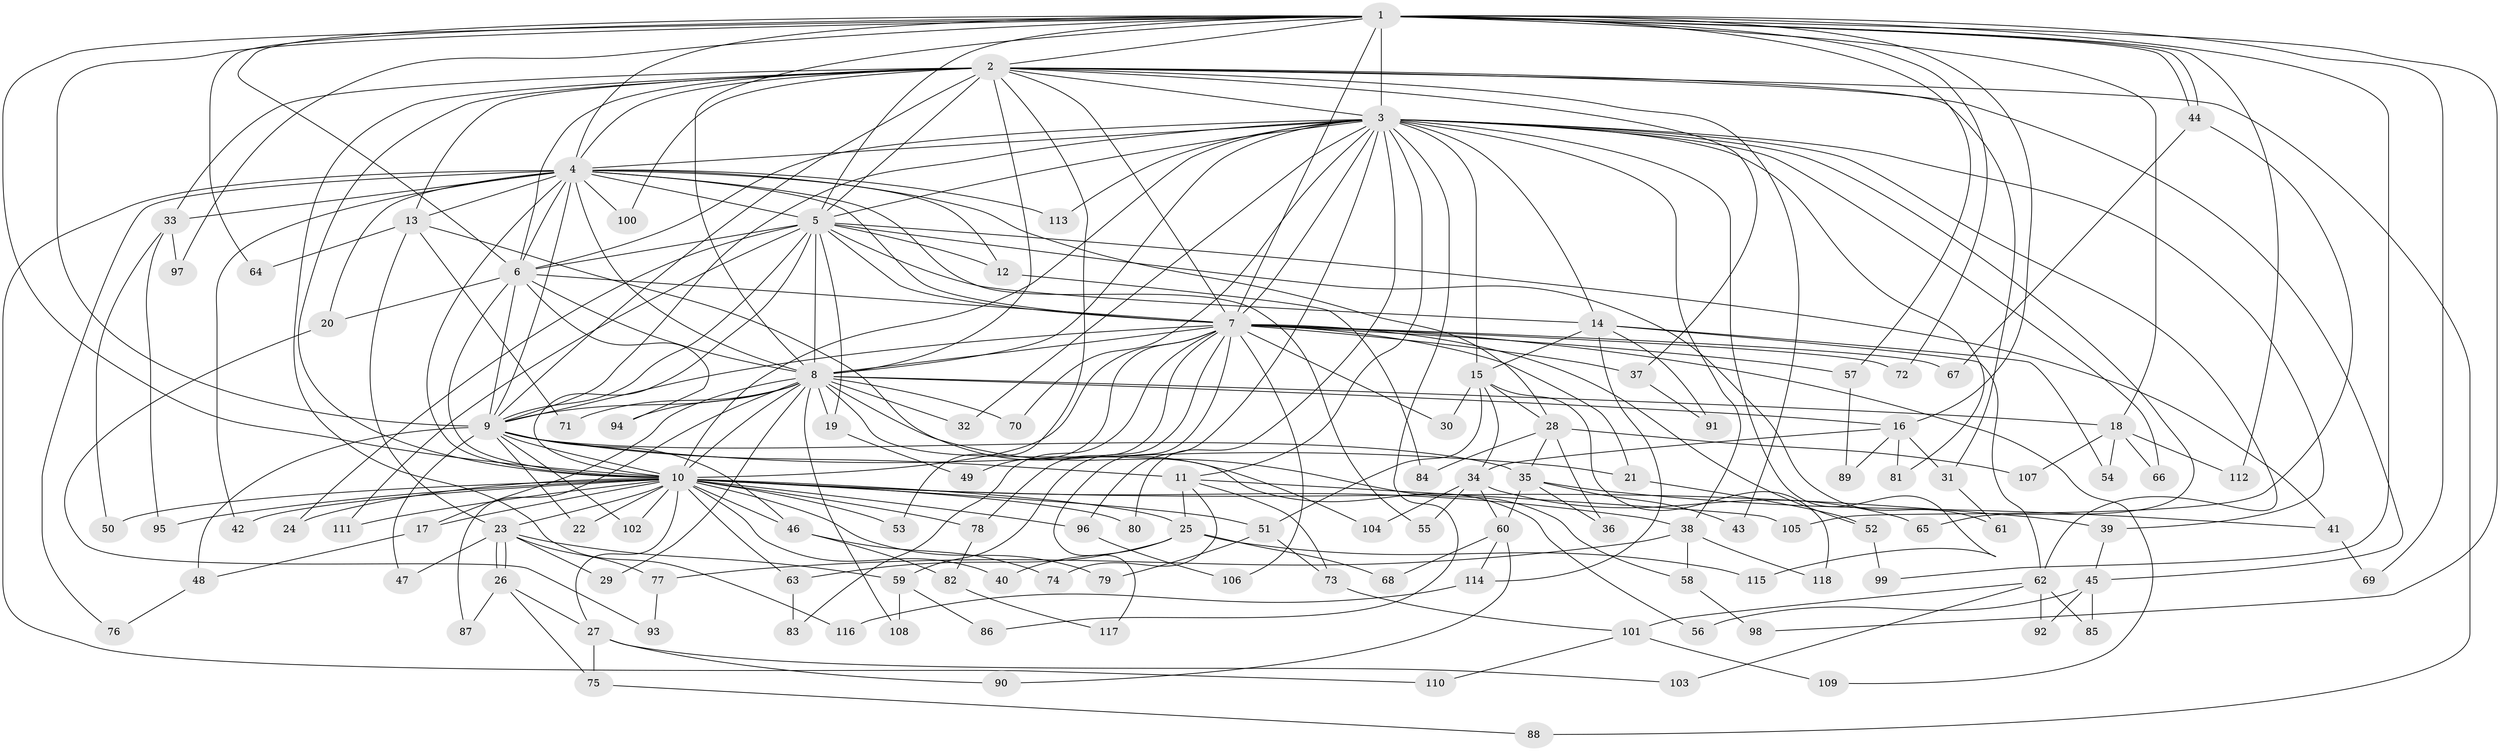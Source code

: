 // Generated by graph-tools (version 1.1) at 2025/43/03/09/25 04:43:41]
// undirected, 118 vertices, 261 edges
graph export_dot {
graph [start="1"]
  node [color=gray90,style=filled];
  1;
  2;
  3;
  4;
  5;
  6;
  7;
  8;
  9;
  10;
  11;
  12;
  13;
  14;
  15;
  16;
  17;
  18;
  19;
  20;
  21;
  22;
  23;
  24;
  25;
  26;
  27;
  28;
  29;
  30;
  31;
  32;
  33;
  34;
  35;
  36;
  37;
  38;
  39;
  40;
  41;
  42;
  43;
  44;
  45;
  46;
  47;
  48;
  49;
  50;
  51;
  52;
  53;
  54;
  55;
  56;
  57;
  58;
  59;
  60;
  61;
  62;
  63;
  64;
  65;
  66;
  67;
  68;
  69;
  70;
  71;
  72;
  73;
  74;
  75;
  76;
  77;
  78;
  79;
  80;
  81;
  82;
  83;
  84;
  85;
  86;
  87;
  88;
  89;
  90;
  91;
  92;
  93;
  94;
  95;
  96;
  97;
  98;
  99;
  100;
  101;
  102;
  103;
  104;
  105;
  106;
  107;
  108;
  109;
  110;
  111;
  112;
  113;
  114;
  115;
  116;
  117;
  118;
  1 -- 2;
  1 -- 3;
  1 -- 4;
  1 -- 5;
  1 -- 6;
  1 -- 7;
  1 -- 8;
  1 -- 9;
  1 -- 10;
  1 -- 16;
  1 -- 18;
  1 -- 44;
  1 -- 44;
  1 -- 57;
  1 -- 64;
  1 -- 69;
  1 -- 72;
  1 -- 97;
  1 -- 98;
  1 -- 99;
  1 -- 112;
  2 -- 3;
  2 -- 4;
  2 -- 5;
  2 -- 6;
  2 -- 7;
  2 -- 8;
  2 -- 9;
  2 -- 10;
  2 -- 13;
  2 -- 31;
  2 -- 33;
  2 -- 37;
  2 -- 43;
  2 -- 45;
  2 -- 53;
  2 -- 88;
  2 -- 100;
  2 -- 116;
  3 -- 4;
  3 -- 5;
  3 -- 6;
  3 -- 7;
  3 -- 8;
  3 -- 9;
  3 -- 10;
  3 -- 11;
  3 -- 14;
  3 -- 15;
  3 -- 32;
  3 -- 38;
  3 -- 39;
  3 -- 62;
  3 -- 65;
  3 -- 66;
  3 -- 70;
  3 -- 80;
  3 -- 81;
  3 -- 86;
  3 -- 96;
  3 -- 113;
  3 -- 115;
  4 -- 5;
  4 -- 6;
  4 -- 7;
  4 -- 8;
  4 -- 9;
  4 -- 10;
  4 -- 12;
  4 -- 13;
  4 -- 20;
  4 -- 28;
  4 -- 33;
  4 -- 42;
  4 -- 55;
  4 -- 76;
  4 -- 100;
  4 -- 110;
  4 -- 113;
  5 -- 6;
  5 -- 7;
  5 -- 8;
  5 -- 9;
  5 -- 10;
  5 -- 12;
  5 -- 14;
  5 -- 19;
  5 -- 24;
  5 -- 41;
  5 -- 61;
  5 -- 111;
  6 -- 7;
  6 -- 8;
  6 -- 9;
  6 -- 10;
  6 -- 20;
  6 -- 94;
  7 -- 8;
  7 -- 9;
  7 -- 10;
  7 -- 21;
  7 -- 30;
  7 -- 37;
  7 -- 49;
  7 -- 52;
  7 -- 57;
  7 -- 59;
  7 -- 67;
  7 -- 72;
  7 -- 78;
  7 -- 83;
  7 -- 106;
  7 -- 109;
  7 -- 117;
  8 -- 9;
  8 -- 10;
  8 -- 16;
  8 -- 17;
  8 -- 18;
  8 -- 19;
  8 -- 29;
  8 -- 32;
  8 -- 56;
  8 -- 58;
  8 -- 70;
  8 -- 71;
  8 -- 87;
  8 -- 94;
  8 -- 108;
  9 -- 10;
  9 -- 11;
  9 -- 21;
  9 -- 22;
  9 -- 35;
  9 -- 46;
  9 -- 47;
  9 -- 48;
  9 -- 102;
  10 -- 17;
  10 -- 22;
  10 -- 23;
  10 -- 24;
  10 -- 25;
  10 -- 27;
  10 -- 38;
  10 -- 39;
  10 -- 40;
  10 -- 42;
  10 -- 46;
  10 -- 50;
  10 -- 51;
  10 -- 53;
  10 -- 63;
  10 -- 78;
  10 -- 79;
  10 -- 80;
  10 -- 95;
  10 -- 96;
  10 -- 102;
  10 -- 111;
  11 -- 25;
  11 -- 73;
  11 -- 74;
  11 -- 105;
  12 -- 84;
  13 -- 23;
  13 -- 64;
  13 -- 71;
  13 -- 104;
  14 -- 15;
  14 -- 54;
  14 -- 62;
  14 -- 91;
  14 -- 114;
  15 -- 28;
  15 -- 30;
  15 -- 34;
  15 -- 51;
  15 -- 118;
  16 -- 31;
  16 -- 34;
  16 -- 81;
  16 -- 89;
  17 -- 48;
  18 -- 54;
  18 -- 66;
  18 -- 107;
  18 -- 112;
  19 -- 49;
  20 -- 93;
  21 -- 52;
  23 -- 26;
  23 -- 26;
  23 -- 29;
  23 -- 47;
  23 -- 59;
  23 -- 77;
  25 -- 40;
  25 -- 63;
  25 -- 68;
  25 -- 115;
  26 -- 27;
  26 -- 75;
  26 -- 87;
  27 -- 75;
  27 -- 90;
  27 -- 103;
  28 -- 35;
  28 -- 36;
  28 -- 84;
  28 -- 107;
  31 -- 61;
  33 -- 50;
  33 -- 95;
  33 -- 97;
  34 -- 55;
  34 -- 60;
  34 -- 65;
  34 -- 104;
  35 -- 36;
  35 -- 41;
  35 -- 43;
  35 -- 60;
  37 -- 91;
  38 -- 58;
  38 -- 77;
  38 -- 118;
  39 -- 45;
  41 -- 69;
  44 -- 67;
  44 -- 105;
  45 -- 56;
  45 -- 85;
  45 -- 92;
  46 -- 74;
  46 -- 82;
  48 -- 76;
  51 -- 73;
  51 -- 79;
  52 -- 99;
  57 -- 89;
  58 -- 98;
  59 -- 86;
  59 -- 108;
  60 -- 68;
  60 -- 90;
  60 -- 114;
  62 -- 85;
  62 -- 92;
  62 -- 101;
  62 -- 103;
  63 -- 83;
  73 -- 101;
  75 -- 88;
  77 -- 93;
  78 -- 82;
  82 -- 117;
  96 -- 106;
  101 -- 109;
  101 -- 110;
  114 -- 116;
}
